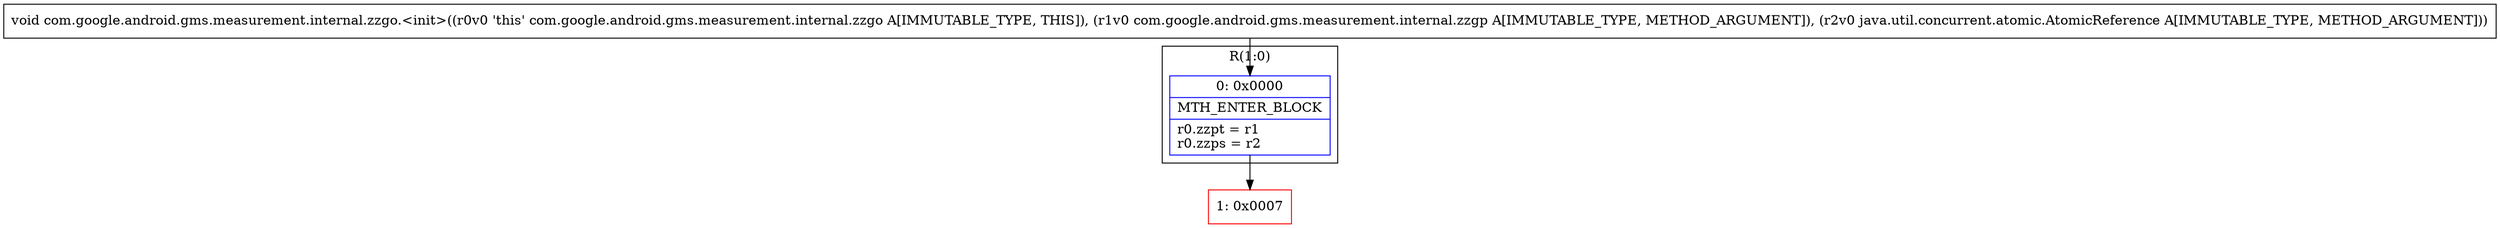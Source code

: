 digraph "CFG forcom.google.android.gms.measurement.internal.zzgo.\<init\>(Lcom\/google\/android\/gms\/measurement\/internal\/zzgp;Ljava\/util\/concurrent\/atomic\/AtomicReference;)V" {
subgraph cluster_Region_1144028234 {
label = "R(1:0)";
node [shape=record,color=blue];
Node_0 [shape=record,label="{0\:\ 0x0000|MTH_ENTER_BLOCK\l|r0.zzpt = r1\lr0.zzps = r2\l}"];
}
Node_1 [shape=record,color=red,label="{1\:\ 0x0007}"];
MethodNode[shape=record,label="{void com.google.android.gms.measurement.internal.zzgo.\<init\>((r0v0 'this' com.google.android.gms.measurement.internal.zzgo A[IMMUTABLE_TYPE, THIS]), (r1v0 com.google.android.gms.measurement.internal.zzgp A[IMMUTABLE_TYPE, METHOD_ARGUMENT]), (r2v0 java.util.concurrent.atomic.AtomicReference A[IMMUTABLE_TYPE, METHOD_ARGUMENT])) }"];
MethodNode -> Node_0;
Node_0 -> Node_1;
}

